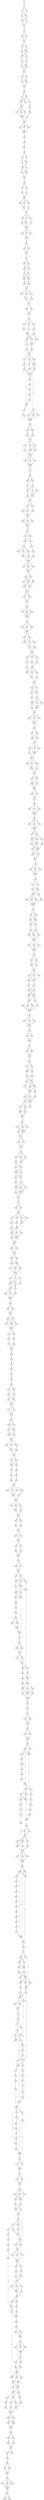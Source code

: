 strict digraph  {
	S0 -> S1 [ label = G ];
	S1 -> S2 [ label = C ];
	S1 -> S3 [ label = T ];
	S2 -> S4 [ label = C ];
	S2 -> S5 [ label = T ];
	S3 -> S5 [ label = T ];
	S4 -> S6 [ label = A ];
	S5 -> S7 [ label = G ];
	S5 -> S6 [ label = A ];
	S6 -> S8 [ label = C ];
	S7 -> S8 [ label = C ];
	S8 -> S9 [ label = A ];
	S9 -> S10 [ label = T ];
	S9 -> S11 [ label = C ];
	S10 -> S12 [ label = T ];
	S11 -> S12 [ label = T ];
	S12 -> S13 [ label = A ];
	S12 -> S14 [ label = T ];
	S13 -> S15 [ label = T ];
	S13 -> S16 [ label = C ];
	S14 -> S16 [ label = C ];
	S15 -> S17 [ label = T ];
	S16 -> S18 [ label = A ];
	S16 -> S17 [ label = T ];
	S17 -> S19 [ label = T ];
	S18 -> S20 [ label = C ];
	S19 -> S21 [ label = T ];
	S19 -> S22 [ label = C ];
	S20 -> S22 [ label = C ];
	S21 -> S23 [ label = G ];
	S22 -> S23 [ label = G ];
	S23 -> S24 [ label = T ];
	S23 -> S25 [ label = C ];
	S24 -> S26 [ label = G ];
	S24 -> S27 [ label = C ];
	S25 -> S26 [ label = G ];
	S26 -> S28 [ label = G ];
	S27 -> S28 [ label = G ];
	S28 -> S29 [ label = A ];
	S29 -> S30 [ label = A ];
	S29 -> S31 [ label = G ];
	S30 -> S32 [ label = T ];
	S30 -> S33 [ label = G ];
	S31 -> S34 [ label = C ];
	S31 -> S32 [ label = T ];
	S32 -> S35 [ label = T ];
	S33 -> S36 [ label = C ];
	S34 -> S35 [ label = T ];
	S35 -> S37 [ label = T ];
	S35 -> S38 [ label = G ];
	S35 -> S39 [ label = C ];
	S36 -> S40 [ label = A ];
	S37 -> S41 [ label = C ];
	S38 -> S41 [ label = C ];
	S39 -> S41 [ label = C ];
	S40 -> S42 [ label = G ];
	S41 -> S43 [ label = T ];
	S42 -> S43 [ label = T ];
	S43 -> S44 [ label = T ];
	S43 -> S45 [ label = C ];
	S43 -> S46 [ label = G ];
	S44 -> S47 [ label = T ];
	S45 -> S47 [ label = T ];
	S46 -> S47 [ label = T ];
	S47 -> S48 [ label = T ];
	S48 -> S49 [ label = C ];
	S49 -> S50 [ label = C ];
	S50 -> S51 [ label = A ];
	S51 -> S52 [ label = C ];
	S51 -> S53 [ label = T ];
	S52 -> S54 [ label = A ];
	S52 -> S55 [ label = G ];
	S53 -> S55 [ label = G ];
	S54 -> S56 [ label = T ];
	S55 -> S56 [ label = T ];
	S55 -> S57 [ label = C ];
	S56 -> S58 [ label = T ];
	S56 -> S59 [ label = G ];
	S57 -> S59 [ label = G ];
	S58 -> S60 [ label = T ];
	S59 -> S60 [ label = T ];
	S60 -> S61 [ label = C ];
	S61 -> S62 [ label = C ];
	S61 -> S63 [ label = G ];
	S62 -> S64 [ label = C ];
	S63 -> S65 [ label = A ];
	S64 -> S66 [ label = G ];
	S65 -> S66 [ label = G ];
	S66 -> S67 [ label = C ];
	S66 -> S68 [ label = T ];
	S66 -> S69 [ label = G ];
	S67 -> S70 [ label = C ];
	S68 -> S70 [ label = C ];
	S69 -> S71 [ label = T ];
	S70 -> S72 [ label = T ];
	S71 -> S72 [ label = T ];
	S72 -> S73 [ label = G ];
	S72 -> S74 [ label = A ];
	S72 -> S75 [ label = C ];
	S73 -> S76 [ label = T ];
	S73 -> S77 [ label = G ];
	S74 -> S78 [ label = C ];
	S75 -> S77 [ label = G ];
	S76 -> S79 [ label = T ];
	S77 -> S79 [ label = T ];
	S78 -> S79 [ label = T ];
	S79 -> S80 [ label = T ];
	S79 -> S81 [ label = C ];
	S79 -> S82 [ label = G ];
	S80 -> S83 [ label = T ];
	S81 -> S83 [ label = T ];
	S82 -> S83 [ label = T ];
	S83 -> S84 [ label = A ];
	S84 -> S85 [ label = T ];
	S84 -> S86 [ label = C ];
	S85 -> S87 [ label = T ];
	S86 -> S87 [ label = T ];
	S87 -> S88 [ label = T ];
	S88 -> S89 [ label = C ];
	S88 -> S90 [ label = T ];
	S89 -> S91 [ label = A ];
	S90 -> S92 [ label = G ];
	S90 -> S91 [ label = A ];
	S91 -> S93 [ label = C ];
	S91 -> S94 [ label = G ];
	S92 -> S93 [ label = C ];
	S93 -> S95 [ label = T ];
	S93 -> S96 [ label = C ];
	S94 -> S96 [ label = C ];
	S94 -> S95 [ label = T ];
	S95 -> S97 [ label = G ];
	S96 -> S98 [ label = A ];
	S96 -> S97 [ label = G ];
	S97 -> S99 [ label = A ];
	S98 -> S99 [ label = A ];
	S99 -> S100 [ label = T ];
	S99 -> S101 [ label = C ];
	S99 -> S102 [ label = G ];
	S100 -> S103 [ label = G ];
	S101 -> S103 [ label = G ];
	S102 -> S104 [ label = A ];
	S103 -> S105 [ label = A ];
	S104 -> S105 [ label = A ];
	S105 -> S106 [ label = A ];
	S105 -> S107 [ label = G ];
	S106 -> S108 [ label = A ];
	S107 -> S108 [ label = A ];
	S108 -> S109 [ label = A ];
	S109 -> S110 [ label = G ];
	S109 -> S111 [ label = C ];
	S109 -> S112 [ label = T ];
	S110 -> S113 [ label = T ];
	S111 -> S114 [ label = A ];
	S112 -> S115 [ label = G ];
	S113 -> S116 [ label = A ];
	S114 -> S117 [ label = G ];
	S115 -> S116 [ label = A ];
	S116 -> S118 [ label = T ];
	S116 -> S119 [ label = A ];
	S117 -> S119 [ label = A ];
	S117 -> S120 [ label = G ];
	S118 -> S121 [ label = C ];
	S119 -> S121 [ label = C ];
	S119 -> S122 [ label = T ];
	S120 -> S121 [ label = C ];
	S121 -> S123 [ label = A ];
	S122 -> S124 [ label = T ];
	S123 -> S125 [ label = G ];
	S124 -> S125 [ label = G ];
	S125 -> S126 [ label = A ];
	S125 -> S127 [ label = C ];
	S125 -> S128 [ label = G ];
	S126 -> S129 [ label = A ];
	S126 -> S130 [ label = C ];
	S127 -> S131 [ label = T ];
	S128 -> S130 [ label = C ];
	S129 -> S132 [ label = A ];
	S130 -> S132 [ label = A ];
	S130 -> S133 [ label = T ];
	S131 -> S134 [ label = G ];
	S132 -> S135 [ label = G ];
	S132 -> S136 [ label = G ];
	S133 -> S135 [ label = G ];
	S134 -> S135 [ label = G ];
	S135 -> S137 [ label = G ];
	S135 -> S138 [ label = A ];
	S136 -> S139 [ label = G ];
	S137 -> S140 [ label = C ];
	S137 -> S141 [ label = T ];
	S137 -> S142 [ label = G ];
	S138 -> S143 [ label = A ];
	S139 -> S144 [ label = A ];
	S140 -> S145 [ label = T ];
	S141 -> S145 [ label = T ];
	S142 -> S145 [ label = T ];
	S143 -> S146 [ label = A ];
	S144 -> S145 [ label = T ];
	S145 -> S147 [ label = T ];
	S146 -> S148 [ label = T ];
	S147 -> S149 [ label = T ];
	S147 -> S150 [ label = C ];
	S148 -> S151 [ label = G ];
	S149 -> S152 [ label = T ];
	S150 -> S153 [ label = A ];
	S151 -> S136 [ label = G ];
	S152 -> S154 [ label = C ];
	S153 -> S154 [ label = C ];
	S154 -> S155 [ label = T ];
	S154 -> S156 [ label = C ];
	S154 -> S157 [ label = G ];
	S155 -> S158 [ label = C ];
	S156 -> S159 [ label = A ];
	S157 -> S159 [ label = A ];
	S157 -> S160 [ label = G ];
	S158 -> S161 [ label = T ];
	S159 -> S161 [ label = T ];
	S160 -> S161 [ label = T ];
	S161 -> S162 [ label = G ];
	S161 -> S163 [ label = A ];
	S161 -> S164 [ label = C ];
	S162 -> S165 [ label = T ];
	S163 -> S165 [ label = T ];
	S164 -> S165 [ label = T ];
	S165 -> S166 [ label = G ];
	S166 -> S167 [ label = G ];
	S167 -> S168 [ label = G ];
	S167 -> S169 [ label = C ];
	S168 -> S170 [ label = C ];
	S169 -> S171 [ label = G ];
	S170 -> S172 [ label = A ];
	S170 -> S173 [ label = C ];
	S170 -> S174 [ label = T ];
	S171 -> S172 [ label = A ];
	S172 -> S175 [ label = G ];
	S172 -> S176 [ label = T ];
	S173 -> S175 [ label = G ];
	S174 -> S175 [ label = G ];
	S175 -> S177 [ label = T ];
	S176 -> S177 [ label = T ];
	S177 -> S178 [ label = T ];
	S177 -> S179 [ label = C ];
	S178 -> S180 [ label = C ];
	S178 -> S181 [ label = G ];
	S179 -> S182 [ label = T ];
	S180 -> S183 [ label = T ];
	S181 -> S183 [ label = T ];
	S182 -> S183 [ label = T ];
	S183 -> S184 [ label = G ];
	S183 -> S185 [ label = T ];
	S183 -> S186 [ label = C ];
	S184 -> S187 [ label = T ];
	S185 -> S187 [ label = T ];
	S186 -> S187 [ label = T ];
	S187 -> S188 [ label = T ];
	S188 -> S189 [ label = T ];
	S188 -> S190 [ label = C ];
	S189 -> S191 [ label = G ];
	S190 -> S192 [ label = C ];
	S190 -> S191 [ label = G ];
	S191 -> S193 [ label = T ];
	S192 -> S194 [ label = C ];
	S193 -> S195 [ label = T ];
	S193 -> S196 [ label = C ];
	S193 -> S197 [ label = G ];
	S194 -> S198 [ label = A ];
	S195 -> S199 [ label = T ];
	S196 -> S200 [ label = C ];
	S197 -> S199 [ label = T ];
	S198 -> S201 [ label = A ];
	S199 -> S202 [ label = T ];
	S200 -> S202 [ label = T ];
	S201 -> S202 [ label = T ];
	S202 -> S203 [ label = G ];
	S202 -> S204 [ label = C ];
	S202 -> S205 [ label = T ];
	S203 -> S206 [ label = G ];
	S204 -> S206 [ label = G ];
	S205 -> S206 [ label = G ];
	S206 -> S207 [ label = G ];
	S206 -> S208 [ label = T ];
	S207 -> S209 [ label = A ];
	S207 -> S210 [ label = G ];
	S207 -> S211 [ label = C ];
	S208 -> S210 [ label = G ];
	S209 -> S212 [ label = A ];
	S210 -> S213 [ label = C ];
	S210 -> S212 [ label = A ];
	S211 -> S213 [ label = C ];
	S212 -> S214 [ label = G ];
	S213 -> S214 [ label = G ];
	S214 -> S215 [ label = A ];
	S214 -> S216 [ label = G ];
	S215 -> S217 [ label = C ];
	S216 -> S217 [ label = C ];
	S217 -> S218 [ label = T ];
	S218 -> S219 [ label = T ];
	S218 -> S220 [ label = G ];
	S218 -> S221 [ label = C ];
	S219 -> S222 [ label = C ];
	S220 -> S222 [ label = C ];
	S221 -> S222 [ label = C ];
	S222 -> S223 [ label = T ];
	S223 -> S224 [ label = G ];
	S223 -> S225 [ label = C ];
	S223 -> S226 [ label = T ];
	S224 -> S227 [ label = A ];
	S225 -> S227 [ label = A ];
	S226 -> S227 [ label = A ];
	S227 -> S228 [ label = C ];
	S227 -> S229 [ label = T ];
	S228 -> S230 [ label = T ];
	S228 -> S231 [ label = C ];
	S228 -> S232 [ label = G ];
	S229 -> S231 [ label = C ];
	S230 -> S233 [ label = T ];
	S231 -> S234 [ label = C ];
	S232 -> S234 [ label = C ];
	S233 -> S235 [ label = T ];
	S234 -> S235 [ label = T ];
	S235 -> S236 [ label = A ];
	S235 -> S237 [ label = G ];
	S235 -> S238 [ label = C ];
	S236 -> S239 [ label = A ];
	S237 -> S240 [ label = T ];
	S238 -> S241 [ label = G ];
	S239 -> S242 [ label = T ];
	S240 -> S243 [ label = C ];
	S241 -> S243 [ label = C ];
	S242 -> S244 [ label = T ];
	S243 -> S245 [ label = C ];
	S243 -> S246 [ label = A ];
	S243 -> S244 [ label = T ];
	S244 -> S247 [ label = C ];
	S245 -> S247 [ label = C ];
	S246 -> S248 [ label = A ];
	S247 -> S249 [ label = T ];
	S248 -> S249 [ label = T ];
	S249 -> S250 [ label = T ];
	S249 -> S251 [ label = G ];
	S250 -> S252 [ label = T ];
	S250 -> S253 [ label = G ];
	S251 -> S252 [ label = T ];
	S252 -> S254 [ label = C ];
	S253 -> S255 [ label = G ];
	S254 -> S256 [ label = A ];
	S254 -> S257 [ label = T ];
	S254 -> S258 [ label = G ];
	S255 -> S258 [ label = G ];
	S256 -> S259 [ label = G ];
	S257 -> S259 [ label = G ];
	S258 -> S260 [ label = T ];
	S258 -> S259 [ label = G ];
	S259 -> S261 [ label = T ];
	S260 -> S261 [ label = T ];
	S261 -> S262 [ label = A ];
	S261 -> S263 [ label = C ];
	S261 -> S264 [ label = G ];
	S262 -> S265 [ label = C ];
	S263 -> S265 [ label = C ];
	S264 -> S265 [ label = C ];
	S265 -> S266 [ label = T ];
	S266 -> S267 [ label = C ];
	S266 -> S268 [ label = G ];
	S267 -> S269 [ label = A ];
	S268 -> S269 [ label = A ];
	S268 -> S270 [ label = G ];
	S269 -> S271 [ label = C ];
	S270 -> S271 [ label = C ];
	S271 -> S272 [ label = T ];
	S271 -> S273 [ label = C ];
	S271 -> S274 [ label = G ];
	S272 -> S275 [ label = G ];
	S272 -> S276 [ label = T ];
	S273 -> S275 [ label = G ];
	S274 -> S275 [ label = G ];
	S275 -> S277 [ label = T ];
	S276 -> S277 [ label = T ];
	S277 -> S278 [ label = T ];
	S277 -> S279 [ label = G ];
	S277 -> S280 [ label = C ];
	S278 -> S281 [ label = G ];
	S279 -> S281 [ label = G ];
	S280 -> S282 [ label = A ];
	S281 -> S283 [ label = G ];
	S282 -> S283 [ label = G ];
	S283 -> S284 [ label = C ];
	S283 -> S285 [ label = G ];
	S284 -> S286 [ label = T ];
	S285 -> S287 [ label = C ];
	S285 -> S286 [ label = T ];
	S286 -> S288 [ label = T ];
	S287 -> S288 [ label = T ];
	S288 -> S289 [ label = T ];
	S288 -> S290 [ label = C ];
	S289 -> S291 [ label = G ];
	S290 -> S291 [ label = G ];
	S291 -> S292 [ label = G ];
	S292 -> S293 [ label = C ];
	S292 -> S294 [ label = G ];
	S292 -> S295 [ label = T ];
	S293 -> S296 [ label = C ];
	S294 -> S296 [ label = C ];
	S295 -> S296 [ label = C ];
	S296 -> S297 [ label = T ];
	S297 -> S298 [ label = T ];
	S297 -> S299 [ label = G ];
	S297 -> S300 [ label = C ];
	S298 -> S301 [ label = G ];
	S299 -> S301 [ label = G ];
	S300 -> S301 [ label = G ];
	S301 -> S302 [ label = C ];
	S301 -> S303 [ label = G ];
	S302 -> S304 [ label = A ];
	S302 -> S305 [ label = C ];
	S302 -> S306 [ label = G ];
	S303 -> S305 [ label = C ];
	S304 -> S307 [ label = A ];
	S305 -> S307 [ label = A ];
	S305 -> S308 [ label = C ];
	S306 -> S309 [ label = G ];
	S307 -> S310 [ label = G ];
	S307 -> S311 [ label = C ];
	S308 -> S310 [ label = G ];
	S309 -> S310 [ label = G ];
	S310 -> S312 [ label = A ];
	S310 -> S313 [ label = C ];
	S311 -> S312 [ label = A ];
	S312 -> S314 [ label = G ];
	S313 -> S314 [ label = G ];
	S314 -> S315 [ label = C ];
	S315 -> S316 [ label = A ];
	S315 -> S317 [ label = T ];
	S315 -> S318 [ label = C ];
	S316 -> S319 [ label = G ];
	S317 -> S319 [ label = G ];
	S318 -> S319 [ label = G ];
	S319 -> S320 [ label = A ];
	S320 -> S321 [ label = G ];
	S320 -> S322 [ label = A ];
	S321 -> S323 [ label = A ];
	S321 -> S324 [ label = C ];
	S322 -> S323 [ label = A ];
	S323 -> S325 [ label = A ];
	S323 -> S326 [ label = T ];
	S324 -> S325 [ label = A ];
	S325 -> S327 [ label = C ];
	S325 -> S328 [ label = G ];
	S325 -> S329 [ label = T ];
	S326 -> S330 [ label = A ];
	S327 -> S331 [ label = C ];
	S328 -> S331 [ label = C ];
	S329 -> S331 [ label = C ];
	S330 -> S331 [ label = C ];
	S331 -> S332 [ label = A ];
	S332 -> S333 [ label = G ];
	S332 -> S334 [ label = A ];
	S333 -> S335 [ label = A ];
	S333 -> S336 [ label = G ];
	S334 -> S336 [ label = G ];
	S335 -> S337 [ label = A ];
	S336 -> S338 [ label = G ];
	S336 -> S337 [ label = A ];
	S337 -> S339 [ label = G ];
	S338 -> S340 [ label = C ];
	S339 -> S341 [ label = C ];
	S339 -> S342 [ label = G ];
	S340 -> S343 [ label = T ];
	S340 -> S341 [ label = C ];
	S341 -> S344 [ label = T ];
	S342 -> S344 [ label = T ];
	S343 -> S344 [ label = T ];
	S344 -> S345 [ label = G ];
	S344 -> S346 [ label = T ];
	S344 -> S347 [ label = C ];
	S345 -> S348 [ label = G ];
	S346 -> S348 [ label = G ];
	S347 -> S348 [ label = G ];
	S348 -> S349 [ label = A ];
	S349 -> S350 [ label = T ];
	S349 -> S351 [ label = C ];
	S350 -> S352 [ label = T ];
	S351 -> S352 [ label = T ];
	S351 -> S353 [ label = A ];
	S352 -> S354 [ label = T ];
	S353 -> S354 [ label = T ];
	S354 -> S355 [ label = C ];
	S354 -> S356 [ label = G ];
	S354 -> S357 [ label = T ];
	S355 -> S358 [ label = A ];
	S355 -> S359 [ label = G ];
	S356 -> S359 [ label = G ];
	S357 -> S359 [ label = G ];
	S358 -> S360 [ label = G ];
	S359 -> S361 [ label = C ];
	S360 -> S362 [ label = T ];
	S361 -> S362 [ label = T ];
	S361 -> S363 [ label = C ];
	S362 -> S364 [ label = A ];
	S362 -> S365 [ label = G ];
	S363 -> S364 [ label = A ];
	S363 -> S365 [ label = G ];
	S364 -> S366 [ label = C ];
	S365 -> S366 [ label = C ];
	S365 -> S367 [ label = A ];
	S366 -> S368 [ label = T ];
	S366 -> S369 [ label = A ];
	S366 -> S370 [ label = C ];
	S367 -> S371 [ label = G ];
	S368 -> S372 [ label = G ];
	S369 -> S372 [ label = G ];
	S370 -> S372 [ label = G ];
	S371 -> S372 [ label = G ];
	S372 -> S373 [ label = G ];
	S373 -> S374 [ label = A ];
	S373 -> S375 [ label = G ];
	S373 -> S376 [ label = C ];
	S374 -> S377 [ label = A ];
	S375 -> S377 [ label = A ];
	S376 -> S377 [ label = A ];
	S377 -> S378 [ label = A ];
	S378 -> S379 [ label = C ];
	S378 -> S380 [ label = T ];
	S379 -> S381 [ label = T ];
	S380 -> S381 [ label = T ];
	S381 -> S382 [ label = T ];
	S382 -> S383 [ label = C ];
	S382 -> S384 [ label = T ];
	S383 -> S385 [ label = A ];
	S384 -> S385 [ label = A ];
	S385 -> S386 [ label = A ];
	S386 -> S387 [ label = T ];
	S386 -> S388 [ label = C ];
	S387 -> S389 [ label = G ];
	S388 -> S389 [ label = G ];
	S388 -> S390 [ label = T ];
	S389 -> S391 [ label = T ];
	S390 -> S392 [ label = C ];
	S391 -> S393 [ label = G ];
	S391 -> S394 [ label = T ];
	S392 -> S393 [ label = G ];
	S393 -> S395 [ label = C ];
	S393 -> S396 [ label = T ];
	S394 -> S397 [ label = G ];
	S394 -> S395 [ label = C ];
	S395 -> S398 [ label = T ];
	S395 -> S399 [ label = C ];
	S396 -> S398 [ label = T ];
	S397 -> S398 [ label = T ];
	S398 -> S400 [ label = G ];
	S398 -> S401 [ label = T ];
	S399 -> S402 [ label = C ];
	S400 -> S403 [ label = G ];
	S400 -> S404 [ label = T ];
	S401 -> S404 [ label = T ];
	S402 -> S404 [ label = T ];
	S403 -> S405 [ label = G ];
	S403 -> S406 [ label = C ];
	S404 -> S407 [ label = T ];
	S405 -> S408 [ label = C ];
	S406 -> S409 [ label = T ];
	S407 -> S409 [ label = T ];
	S408 -> S410 [ label = G ];
	S409 -> S410 [ label = G ];
	S410 -> S411 [ label = T ];
	S411 -> S412 [ label = A ];
	S411 -> S413 [ label = C ];
	S411 -> S414 [ label = T ];
	S412 -> S415 [ label = A ];
	S413 -> S416 [ label = C ];
	S413 -> S415 [ label = A ];
	S414 -> S415 [ label = A ];
	S415 -> S417 [ label = G ];
	S416 -> S417 [ label = G ];
	S417 -> S418 [ label = A ];
	S417 -> S419 [ label = G ];
	S418 -> S420 [ label = A ];
	S419 -> S420 [ label = A ];
	S420 -> S421 [ label = T ];
	S421 -> S422 [ label = T ];
	S421 -> S423 [ label = A ];
	S421 -> S424 [ label = C ];
	S422 -> S425 [ label = G ];
	S423 -> S426 [ label = A ];
	S424 -> S426 [ label = A ];
	S425 -> S427 [ label = C ];
	S425 -> S428 [ label = T ];
	S426 -> S427 [ label = C ];
	S427 -> S429 [ label = T ];
	S427 -> S430 [ label = C ];
	S428 -> S429 [ label = T ];
	S429 -> S431 [ label = G ];
	S429 -> S432 [ label = T ];
	S430 -> S431 [ label = G ];
	S431 -> S433 [ label = T ];
	S432 -> S434 [ label = G ];
	S433 -> S435 [ label = T ];
	S433 -> S436 [ label = C ];
	S433 -> S437 [ label = G ];
	S434 -> S435 [ label = T ];
	S435 -> S438 [ label = C ];
	S435 -> S439 [ label = T ];
	S436 -> S438 [ label = C ];
	S437 -> S438 [ label = C ];
	S438 -> S440 [ label = T ];
	S439 -> S440 [ label = T ];
	S440 -> S441 [ label = G ];
	S441 -> S442 [ label = G ];
	S441 -> S443 [ label = T ];
	S442 -> S444 [ label = C ];
	S443 -> S444 [ label = C ];
	S444 -> S445 [ label = A ];
	S444 -> S446 [ label = C ];
	S444 -> S447 [ label = G ];
	S444 -> S448 [ label = T ];
	S445 -> S449 [ label = T ];
	S446 -> S450 [ label = G ];
	S447 -> S451 [ label = A ];
	S448 -> S450 [ label = G ];
	S449 -> S452 [ label = C ];
	S450 -> S452 [ label = C ];
	S451 -> S453 [ label = G ];
	S452 -> S454 [ label = G ];
	S452 -> S455 [ label = C ];
	S452 -> S456 [ label = T ];
	S453 -> S456 [ label = T ];
	S454 -> S457 [ label = A ];
	S455 -> S457 [ label = A ];
	S456 -> S458 [ label = C ];
	S456 -> S457 [ label = A ];
	S457 -> S459 [ label = T ];
	S458 -> S459 [ label = T ];
	S459 -> S460 [ label = T ];
	S459 -> S461 [ label = C ];
	S460 -> S462 [ label = T ];
	S461 -> S462 [ label = T ];
	S462 -> S463 [ label = G ];
	S462 -> S464 [ label = T ];
	S463 -> S465 [ label = C ];
	S463 -> S466 [ label = T ];
	S464 -> S466 [ label = T ];
	S465 -> S467 [ label = A ];
	S465 -> S468 [ label = C ];
	S466 -> S469 [ label = G ];
	S466 -> S468 [ label = C ];
	S467 -> S470 [ label = T ];
	S468 -> S470 [ label = T ];
	S469 -> S470 [ label = T ];
	S470 -> S471 [ label = T ];
	S470 -> S472 [ label = C ];
	S470 -> S473 [ label = G ];
	S471 -> S474 [ label = A ];
	S472 -> S475 [ label = T ];
	S473 -> S476 [ label = C ];
	S473 -> S474 [ label = A ];
	S474 -> S477 [ label = C ];
	S475 -> S477 [ label = C ];
	S476 -> S478 [ label = T ];
	S477 -> S479 [ label = C ];
	S477 -> S480 [ label = T ];
	S478 -> S481 [ label = G ];
	S479 -> S482 [ label = C ];
	S480 -> S482 [ label = C ];
	S481 -> S482 [ label = C ];
	S482 -> S483 [ label = A ];
	S483 -> S484 [ label = A ];
	S483 -> S485 [ label = G ];
	S484 -> S486 [ label = G ];
	S485 -> S486 [ label = G ];
	S486 -> S487 [ label = C ];
	S486 -> S488 [ label = T ];
	S487 -> S489 [ label = A ];
	S487 -> S490 [ label = G ];
	S488 -> S491 [ label = T ];
	S488 -> S490 [ label = G ];
	S489 -> S492 [ label = T ];
	S490 -> S492 [ label = T ];
	S491 -> S492 [ label = T ];
	S492 -> S493 [ label = T ];
	S492 -> S494 [ label = G ];
	S493 -> S495 [ label = C ];
	S494 -> S496 [ label = G ];
	S495 -> S497 [ label = A ];
	S496 -> S498 [ label = T ];
	S497 -> S499 [ label = T ];
	S498 -> S499 [ label = T ];
	S499 -> S500 [ label = G ];
	S500 -> S501 [ label = A ];
	S501 -> S502 [ label = T ];
	S502 -> S503 [ label = G ];
	S503 -> S504 [ label = T ];
	S504 -> S505 [ label = G ];
	S505 -> S506 [ label = G ];
	S506 -> S507 [ label = A ];
	S506 -> S508 [ label = C ];
	S507 -> S509 [ label = A ];
	S508 -> S510 [ label = C ];
	S509 -> S511 [ label = G ];
	S509 -> S512 [ label = A ];
	S510 -> S511 [ label = G ];
	S511 -> S513 [ label = T ];
	S512 -> S513 [ label = T ];
	S513 -> S514 [ label = T ];
	S513 -> S515 [ label = A ];
	S514 -> S516 [ label = C ];
	S515 -> S516 [ label = C ];
	S516 -> S517 [ label = A ];
	S517 -> S518 [ label = T ];
	S517 -> S519 [ label = C ];
	S518 -> S520 [ label = T ];
	S518 -> S521 [ label = C ];
	S519 -> S521 [ label = C ];
	S520 -> S522 [ label = A ];
	S521 -> S522 [ label = A ];
	S521 -> S523 [ label = C ];
	S522 -> S524 [ label = A ];
	S523 -> S524 [ label = A ];
	S524 -> S525 [ label = T ];
	S524 -> S526 [ label = C ];
	S524 -> S527 [ label = G ];
	S525 -> S528 [ label = T ];
	S526 -> S528 [ label = T ];
	S527 -> S529 [ label = C ];
	S528 -> S530 [ label = T ];
	S529 -> S530 [ label = T ];
	S530 -> S531 [ label = T ];
	S530 -> S532 [ label = C ];
	S531 -> S533 [ label = C ];
	S532 -> S533 [ label = C ];
	S532 -> S534 [ label = A ];
	S533 -> S535 [ label = A ];
	S534 -> S536 [ label = T ];
	S535 -> S537 [ label = G ];
	S536 -> S538 [ label = T ];
	S537 -> S539 [ label = C ];
	S538 -> S540 [ label = G ];
	S539 -> S541 [ label = T ];
	S540 -> S541 [ label = T ];
	S541 -> S542 [ label = T ];
	S541 -> S543 [ label = C ];
	S541 -> S544 [ label = A ];
	S541 -> S545 [ label = G ];
	S542 -> S546 [ label = C ];
	S543 -> S546 [ label = C ];
	S544 -> S547 [ label = A ];
	S545 -> S546 [ label = C ];
	S546 -> S548 [ label = G ];
	S547 -> S548 [ label = G ];
	S548 -> S549 [ label = C ];
	S548 -> S550 [ label = T ];
	S548 -> S551 [ label = G ];
	S549 -> S552 [ label = A ];
	S550 -> S553 [ label = C ];
	S551 -> S552 [ label = A ];
	S552 -> S554 [ label = G ];
	S553 -> S554 [ label = G ];
	S554 -> S555 [ label = G ];
	S554 -> S556 [ label = A ];
	S555 -> S557 [ label = T ];
	S556 -> S558 [ label = A ];
	S557 -> S559 [ label = G ];
	S558 -> S559 [ label = G ];
	S559 -> S560 [ label = G ];
	S559 -> S561 [ label = A ];
	S560 -> S562 [ label = A ];
	S561 -> S562 [ label = A ];
	S562 -> S563 [ label = G ];
	S562 -> S564 [ label = A ];
	S563 -> S565 [ label = A ];
	S564 -> S566 [ label = T ];
	S565 -> S567 [ label = G ];
	S566 -> S567 [ label = G ];
	S567 -> S568 [ label = A ];
	S568 -> S569 [ label = A ];
	S568 -> S570 [ label = G ];
	S569 -> S571 [ label = C ];
	S570 -> S571 [ label = C ];
	S571 -> S572 [ label = A ];
	S571 -> S573 [ label = G ];
	S572 -> S574 [ label = T ];
	S572 -> S575 [ label = C ];
	S572 -> S576 [ label = G ];
	S573 -> S574 [ label = T ];
	S574 -> S577 [ label = T ];
	S574 -> S578 [ label = G ];
	S575 -> S578 [ label = G ];
	S576 -> S579 [ label = G ];
	S577 -> S580 [ label = C ];
	S578 -> S581 [ label = G ];
	S578 -> S580 [ label = C ];
	S579 -> S582 [ label = A ];
	S580 -> S583 [ label = T ];
	S580 -> S584 [ label = C ];
	S581 -> S584 [ label = C ];
	S582 -> S585 [ label = G ];
	S583 -> S586 [ label = A ];
	S584 -> S587 [ label = C ];
	S585 -> S588 [ label = A ];
	S585 -> S589 [ label = G ];
	S586 -> S590 [ label = C ];
	S587 -> S591 [ label = A ];
	S588 -> S592 [ label = C ];
	S589 -> S593 [ label = A ];
	S589 -> S592 [ label = C ];
	S590 -> S594 [ label = T ];
	S591 -> S595 [ label = G ];
	S592 -> S596 [ label = T ];
	S592 -> S597 [ label = C ];
	S592 -> S598 [ label = A ];
	S593 -> S598 [ label = A ];
	S594 -> S599 [ label = T ];
	S595 -> S600 [ label = G ];
	S595 -> S601 [ label = A ];
	S596 -> S602 [ label = G ];
	S597 -> S603 [ label = T ];
	S597 -> S602 [ label = G ];
	S598 -> S604 [ label = C ];
	S598 -> S602 [ label = G ];
	S599 -> S605 [ label = C ];
	S599 -> S606 [ label = T ];
	S600 -> S607 [ label = C ];
	S601 -> S607 [ label = C ];
	S602 -> S608 [ label = T ];
	S603 -> S608 [ label = T ];
	S604 -> S608 [ label = T ];
	S605 -> S609 [ label = T ];
	S606 -> S609 [ label = T ];
	S607 -> S610 [ label = A ];
	S607 -> S611 [ label = T ];
	S608 -> S612 [ label = G ];
	S609 -> S587 [ label = C ];
	S610 -> S613 [ label = C ];
	S611 -> S613 [ label = C ];
	S612 -> S614 [ label = A ];
	S613 -> S615 [ label = C ];
	S613 -> S582 [ label = A ];
	S614 -> S616 [ label = A ];
	S615 -> S617 [ label = A ];
	S616 -> S618 [ label = G ];
	S616 -> S619 [ label = A ];
	S617 -> S588 [ label = A ];
	S618 -> S620 [ label = A ];
	S619 -> S620 [ label = A ];
	S620 -> S621 [ label = A ];
	S621 -> S622 [ label = G ];
	S621 -> S623 [ label = A ];
	S622 -> S624 [ label = A ];
	S623 -> S624 [ label = A ];
	S624 -> S625 [ label = A ];
	S625 -> S626 [ label = G ];
	S625 -> S627 [ label = A ];
	S626 -> S628 [ label = C ];
	S626 -> S629 [ label = G ];
	S626 -> S630 [ label = G ];
	S627 -> S628 [ label = C ];
	S628 -> S631 [ label = C ];
	S629 -> S632 [ label = C ];
	S630 -> S633 [ label = T ];
	S630 -> S631 [ label = C ];
	S631 -> S634 [ label = A ];
	S631 -> S635 [ label = G ];
	S632 -> S636 [ label = C ];
	S633 -> S637 [ label = T ];
	S634 -> S638 [ label = A ];
	S634 -> S639 [ label = G ];
	S635 -> S639 [ label = G ];
	S636 -> S640 [ label = G ];
	S637 -> S641 [ label = C ];
	S638 -> S642 [ label = C ];
	S639 -> S643 [ label = C ];
	S640 -> S644 [ label = C ];
	S641 -> S645 [ label = T ];
	S642 -> S646 [ label = A ];
	S643 -> S647 [ label = T ];
	S644 -> S648 [ label = C ];
	S645 -> S649 [ label = T ];
	S646 -> S650 [ label = G ];
	S647 -> S651 [ label = C ];
	S647 -> S652 [ label = A ];
	S648 -> S630 [ label = G ];
	S649 -> S653 [ label = T ];
	S650 -> S654 [ label = T ];
	S651 -> S655 [ label = C ];
	S652 -> S655 [ label = C ];
	S653 -> S643 [ label = C ];
	S654 -> S656 [ label = G ];
	S655 -> S657 [ label = C ];
	S655 -> S656 [ label = G ];
	S655 -> S658 [ label = T ];
	S656 -> S659 [ label = A ];
	S656 -> S660 [ label = G ];
	S657 -> S661 [ label = T ];
	S658 -> S660 [ label = G ];
	S659 -> S662 [ label = C ];
	S660 -> S662 [ label = C ];
	S661 -> S662 [ label = C ];
	S662 -> S663 [ label = A ];
	S662 -> S664 [ label = C ];
	S662 -> S665 [ label = T ];
	S663 -> S666 [ label = A ];
	S664 -> S666 [ label = A ];
	S665 -> S666 [ label = A ];
	S666 -> S667 [ label = A ];
	S667 -> S668 [ label = G ];
	S667 -> S669 [ label = A ];
	S668 -> S670 [ label = G ];
	S668 -> S671 [ label = A ];
	S668 -> S672 [ label = C ];
	S669 -> S671 [ label = A ];
	S669 -> S670 [ label = G ];
	S670 -> S673 [ label = G ];
	S671 -> S673 [ label = G ];
	S672 -> S674 [ label = C ];
	S673 -> S675 [ label = C ];
	S674 -> S676 [ label = C ];
	S675 -> S677 [ label = A ];
	S676 -> S678 [ label = A ];
	S677 -> S679 [ label = G ];
	S677 -> S680 [ label = A ];
	S678 -> S681 [ label = A ];
	S679 -> S682 [ label = A ];
	S679 -> S683 [ label = G ];
	S680 -> S684 [ label = A ];
	S680 -> S683 [ label = G ];
	S681 -> S685 [ label = G ];
	S682 -> S686 [ label = T ];
	S682 -> S687 [ label = A ];
	S682 -> S688 [ label = C ];
	S683 -> S689 [ label = A ];
	S683 -> S690 [ label = T ];
	S684 -> S690 [ label = T ];
	S685 -> S691 [ label = C ];
	S686 -> S692 [ label = C ];
	S687 -> S693 [ label = A ];
	S688 -> S693 [ label = A ];
	S689 -> S694 [ label = A ];
	S690 -> S695 [ label = C ];
	S691 -> S696 [ label = C ];
	S692 -> S697 [ label = T ];
	S693 -> S698 [ label = G ];
	S694 -> S682 [ label = A ];
	S695 -> S682 [ label = A ];
	S695 -> S699 [ label = T ];
	S696 -> S700 [ label = T ];
	S697 -> S701 [ label = A ];
	S697 -> S702 [ label = A ];
	S698 -> S703 [ label = A ];
	S698 -> S701 [ label = A ];
	S699 -> S686 [ label = T ];
	S700 -> S704 [ label = G ];
	S701 -> S705 [ label = G ];
	S701 -> S706 [ label = A ];
	S702 -> S707 [ label = A ];
	S703 -> S708 [ label = C ];
	S703 -> S709 [ label = A ];
	S704 -> S710 [ label = T ];
	S705 -> S711 [ label = A ];
	S706 -> S711 [ label = A ];
	S707 -> S712 [ label = C ];
	S707 -> S713 [ label = A ];
	S708 -> S714 [ label = A ];
	S708 -> S715 [ label = G ];
	S709 -> S716 [ label = A ];
	S710 -> S717 [ label = C ];
	S711 -> S718 [ label = A ];
	S712 -> S719 [ label = G ];
	S713 -> S703 [ label = A ];
	S714 -> S720 [ label = G ];
	S715 -> S721 [ label = T ];
	S716 -> S722 [ label = G ];
	S717 -> S670 [ label = G ];
	S718 -> S723 [ label = A ];
	S719 -> S724 [ label = G ];
	S720 -> S725 [ label = A ];
	S720 -> S726 [ label = C ];
	S720 -> S727 [ label = C ];
	S721 -> S728 [ label = T ];
	S722 -> S729 [ label = A ];
	S723 -> S730 [ label = G ];
	S723 -> S731 [ label = A ];
	S724 -> S732 [ label = C ];
	S725 -> S733 [ label = A ];
	S726 -> S734 [ label = C ];
	S727 -> S735 [ label = T ];
	S728 -> S736 [ label = T ];
	S729 -> S737 [ label = C ];
	S730 -> S719 [ label = G ];
	S731 -> S738 [ label = G ];
	S732 -> S703 [ label = A ];
	S732 -> S739 [ label = T ];
	S733 -> S740 [ label = A ];
	S733 -> S741 [ label = T ];
	S734 -> S740 [ label = A ];
	S735 -> S740 [ label = A ];
	S736 -> S720 [ label = G ];
	S737 -> S742 [ label = A ];
	S738 -> S707 [ label = A ];
	S738 -> S743 [ label = G ];
	S739 -> S708 [ label = C ];
	S740 -> S744 [ label = A ];
	S741 -> S745 [ label = C ];
	S742 -> S746 [ label = A ];
	S743 -> S713 [ label = A ];
	S744 -> S747 [ label = T ];
	S744 -> S748 [ label = C ];
	S745 -> S749 [ label = C ];
	S746 -> S714 [ label = A ];
	S747 -> S750 [ label = G ];
	S748 -> S750 [ label = G ];
	S749 -> S751 [ label = A ];
	S750 -> S752 [ label = G ];
	S751 -> S726 [ label = C ];
	S752 -> S753 [ label = T ];
	S752 -> S754 [ label = A ];
	S753 -> S755 [ label = G ];
	S754 -> S755 [ label = G ];
	S755 -> S756 [ label = T ];
	S756 -> S757 [ label = A ];
	S756 -> S758 [ label = T ];
	S756 -> S759 [ label = G ];
	S757 -> S760 [ label = A ];
	S758 -> S760 [ label = A ];
	S758 -> S761 [ label = G ];
	S759 -> S760 [ label = A ];
	S760 -> S762 [ label = A ];
	S761 -> S763 [ label = G ];
	S762 -> S764 [ label = T ];
	S762 -> S765 [ label = C ];
	S763 -> S764 [ label = T ];
	S764 -> S766 [ label = G ];
	S765 -> S766 [ label = G ];
	S766 -> S767 [ label = G ];
	S767 -> S768 [ label = A ];
	S767 -> S769 [ label = A ];
	S767 -> S770 [ label = G ];
	S768 -> S771 [ label = A ];
	S769 -> S772 [ label = G ];
	S769 -> S773 [ label = C ];
	S770 -> S774 [ label = A ];
	S770 -> S775 [ label = G ];
	S771 -> S776 [ label = C ];
	S772 -> S777 [ label = T ];
	S773 -> S777 [ label = T ];
	S774 -> S778 [ label = A ];
	S775 -> S776 [ label = C ];
	S776 -> S769 [ label = A ];
	S777 -> S779 [ label = A ];
	S777 -> S780 [ label = G ];
	S777 -> S781 [ label = T ];
	S778 -> S782 [ label = G ];
	S779 -> S783 [ label = A ];
	S780 -> S783 [ label = A ];
	S781 -> S783 [ label = A ];
	S782 -> S784 [ label = T ];
	S783 -> S785 [ label = C ];
	S783 -> S786 [ label = A ];
	S784 -> S787 [ label = C ];
	S785 -> S788 [ label = T ];
	S786 -> S789 [ label = C ];
	S787 -> S790 [ label = A ];
	S788 -> S791 [ label = T ];
	S788 -> S792 [ label = C ];
	S789 -> S791 [ label = T ];
	S790 -> S793 [ label = G ];
	S791 -> S794 [ label = C ];
	S792 -> S794 [ label = C ];
	S793 -> S795 [ label = G ];
	S794 -> S796 [ label = A ];
	S794 -> S797 [ label = T ];
	S794 -> S798 [ label = C ];
	S795 -> S799 [ label = A ];
	S795 -> S800 [ label = A ];
	S796 -> S801 [ label = A ];
	S797 -> S802 [ label = C ];
	S798 -> S801 [ label = A ];
	S799 -> S803 [ label = G ];
	S800 -> S804 [ label = A ];
	S801 -> S805 [ label = A ];
	S802 -> S805 [ label = A ];
	S803 -> S806 [ label = C ];
	S804 -> S807 [ label = G ];
	S804 -> S808 [ label = A ];
	S805 -> S809 [ label = T ];
	S805 -> S810 [ label = C ];
	S806 -> S811 [ label = A ];
	S806 -> S812 [ label = C ];
	S807 -> S813 [ label = T ];
	S807 -> S814 [ label = A ];
	S808 -> S814 [ label = A ];
	S809 -> S793 [ label = G ];
	S810 -> S815 [ label = A ];
	S811 -> S816 [ label = G ];
	S812 -> S816 [ label = G ];
	S813 -> S817 [ label = A ];
	S814 -> S818 [ label = G ];
	S814 -> S819 [ label = C ];
	S815 -> S820 [ label = C ];
	S816 -> S821 [ label = A ];
	S817 -> S822 [ label = A ];
	S818 -> S823 [ label = C ];
	S818 -> S824 [ label = T ];
	S819 -> S825 [ label = T ];
	S820 -> S799 [ label = A ];
	S821 -> S826 [ label = C ];
	S821 -> S827 [ label = T ];
	S821 -> S828 [ label = G ];
	S822 -> S829 [ label = T ];
	S823 -> S830 [ label = A ];
	S824 -> S829 [ label = T ];
	S825 -> S831 [ label = G ];
	S826 -> S832 [ label = T ];
	S827 -> S832 [ label = T ];
	S828 -> S832 [ label = T ];
	S829 -> S833 [ label = A ];
	S830 -> S833 [ label = A ];
	S831 -> S833 [ label = A ];
	S832 -> S834 [ label = C ];
	S833 -> S835 [ label = G ];
	S833 -> S836 [ label = A ];
	S834 -> S837 [ label = T ];
	S834 -> S838 [ label = G ];
	S835 -> S839 [ label = A ];
	S835 -> S840 [ label = G ];
	S836 -> S840 [ label = G ];
	S837 -> S841 [ label = C ];
	S837 -> S842 [ label = T ];
	S838 -> S841 [ label = C ];
	S839 -> S843 [ label = A ];
	S840 -> S843 [ label = A ];
	S841 -> S844 [ label = C ];
	S842 -> S844 [ label = C ];
	S843 -> S845 [ label = A ];
	S844 -> S846 [ label = T ];
	S844 -> S800 [ label = A ];
	S844 -> S847 [ label = C ];
	S845 -> S848 [ label = A ];
	S845 -> S849 [ label = G ];
	S846 -> S850 [ label = C ];
	S846 -> S804 [ label = A ];
	S847 -> S850 [ label = C ];
	S848 -> S851 [ label = G ];
	S849 -> S852 [ label = A ];
	S850 -> S807 [ label = G ];
	S851 -> S853 [ label = A ];
	S852 -> S853 [ label = A ];
	S853 -> S854 [ label = G ];
	S853 -> S855 [ label = C ];
	S854 -> S856 [ label = A ];
	S856 -> S858 [ label = A ];
	S858 -> S859 [ label = A ];
	S858 -> S860 [ label = G ];
	S859 -> S861 [ label = T ];
	S860 -> S861 [ label = T ];
	S861 -> S862 [ label = C ];
	S862 -> S863 [ label = T ];
	S862 -> S864 [ label = C ];
	S862 -> S865 [ label = A ];
	S863 -> S866 [ label = T ];
	S864 -> S866 [ label = T ];
	S865 -> S866 [ label = T ];
	S866 -> S867 [ label = C ];
	S867 -> S868 [ label = A ];
	S867 -> S869 [ label = G ];
}
